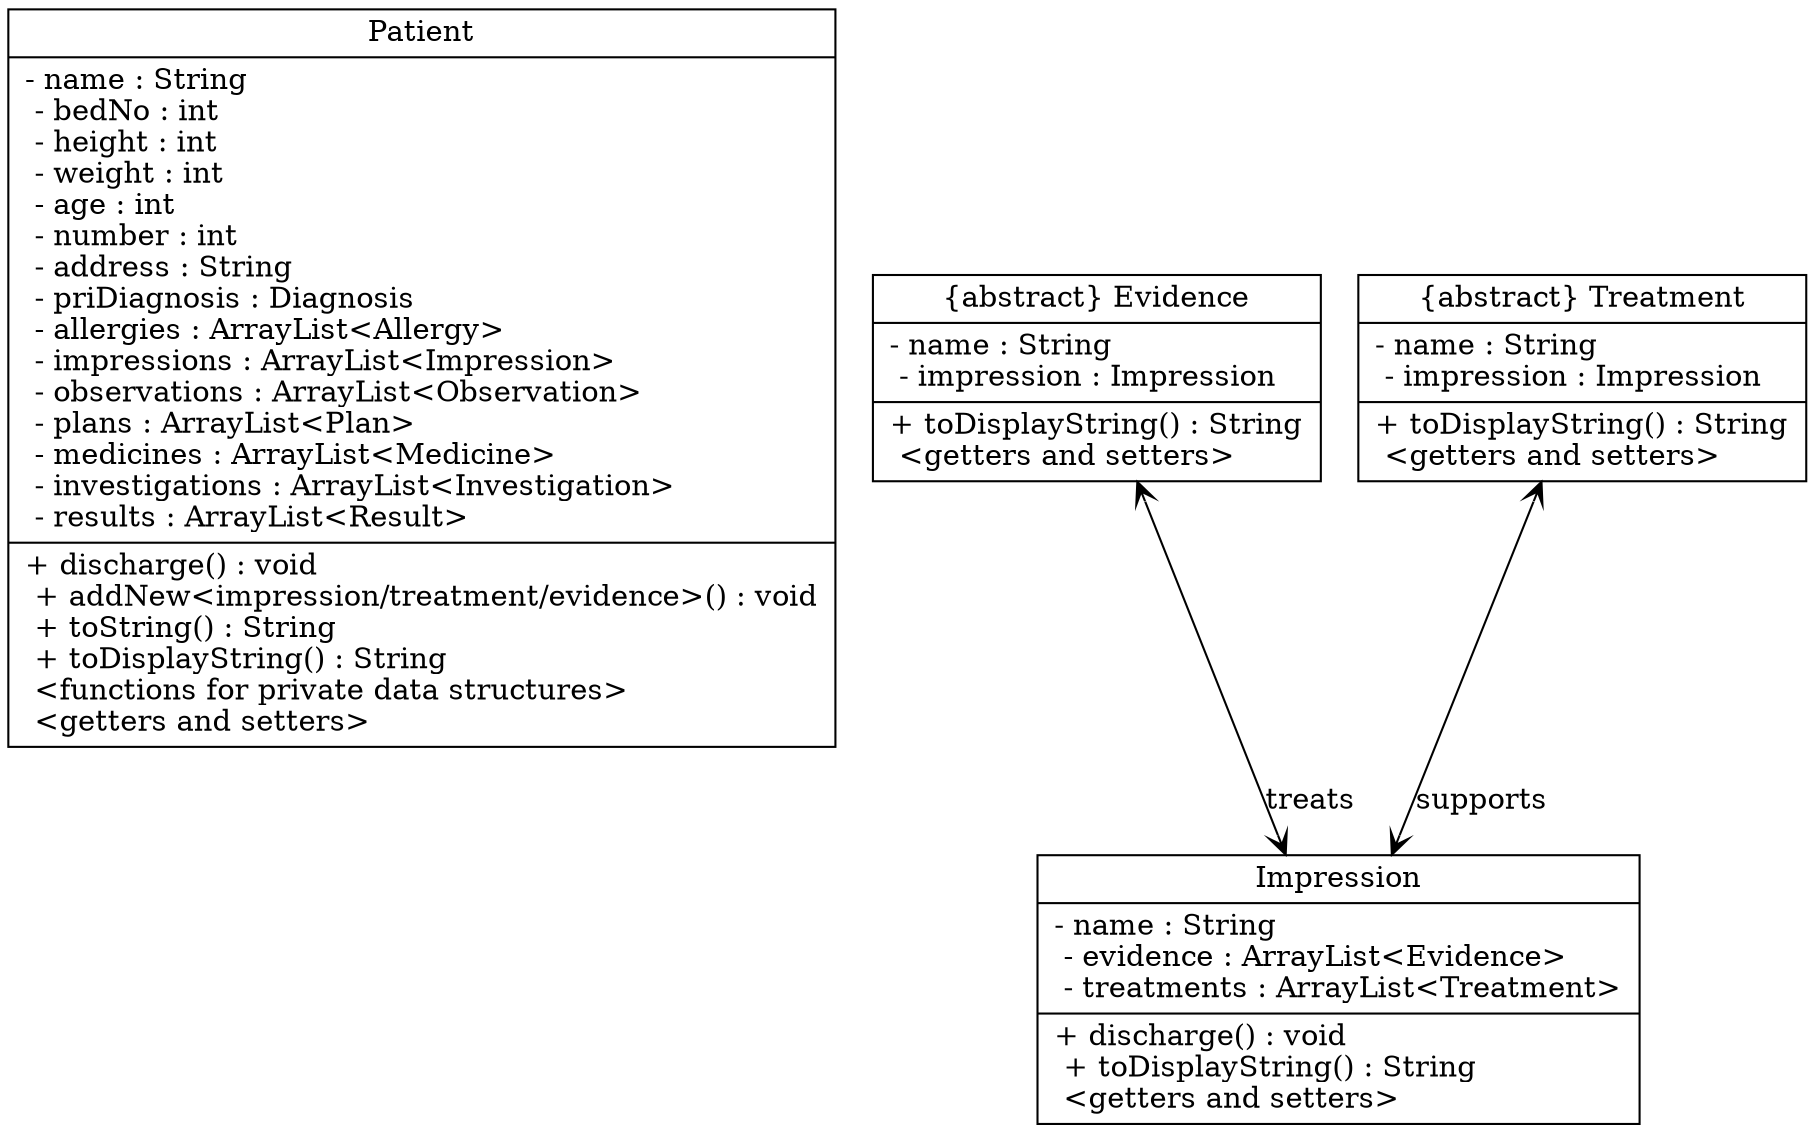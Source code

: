 digraph main {

  /*graph [
    splines = ortho
  ]*/

  node [
    shape = "record"
  ]

  //data indexed by integers for quick, unambiguous access
  //separately provide the ability to search by various fields
  //discharge() to archive
  //toString() for data format
  //toDataString() for display format (GUI)
  Patient [
    label = "{Patient
    |- name : String\l
    - bedNo : int\l
    - height : int\l
    - weight : int\l
    - age : int\l
    - number : int\l
    - address : String\l
    - priDiagnosis : Diagnosis\l
    - allergies : ArrayList\<Allergy\>\l
    - impressions : ArrayList\<Impression\>\l
    - observations : ArrayList\<Observation\>\l
    - plans : ArrayList\<Plan\>\l
    - medicines : ArrayList\<Medicine\>\l
    - investigations : ArrayList\<Investigation\>\l
    - results : ArrayList\<Result\>\l 
    |+ discharge() : void\l
    + addNew\<impression/treatment/evidence\>() : void\l
    + toString() : String\l
    + toDisplayString() : String\l
    \<functions for private data structures\>\l
    \<getters and setters\>\l
    }"
  ]

  //treatments and evidence may be uncategorised: impression == null

  //evidence: observations, results
  Treatment [
     label = "{\{abstract\} Evidence
    |- name : String\l
    - impression : Impression\l
    |+ toDisplayString() : String\l
    \<getters and setters\>\l
    }"
  ]

  //treatment: plans, medicines, investigations
  Evidence [
     label = "{\{abstract\} Treatment
    |- name : String\l
    - impression : Impression\l
    |+ toDisplayString() : String\l
    \<getters and setters\>\l
    }"
  ]

  Impression [
    label = "{Impression
    |- name : String\l
    - evidence : ArrayList\<Evidence\>\l
    - treatments : ArrayList\<Treatment\>\l
    |+ discharge() : void\l
    + toDisplayString() : String\l
    \<getters and setters\>\l
    }"
  ]

  //navigability

  edge [
    arrowhead = "vee"
  ]

  Evidence -> Impression [dir = "both"; arrowtail = "vee"; label = "supports"]
  Treatment -> Impression [dir = "both"; arrowtail = "vee"; label = "treats"]

  //subclass relations

  edge [
    arrowhead = "empty"
  ]
}

